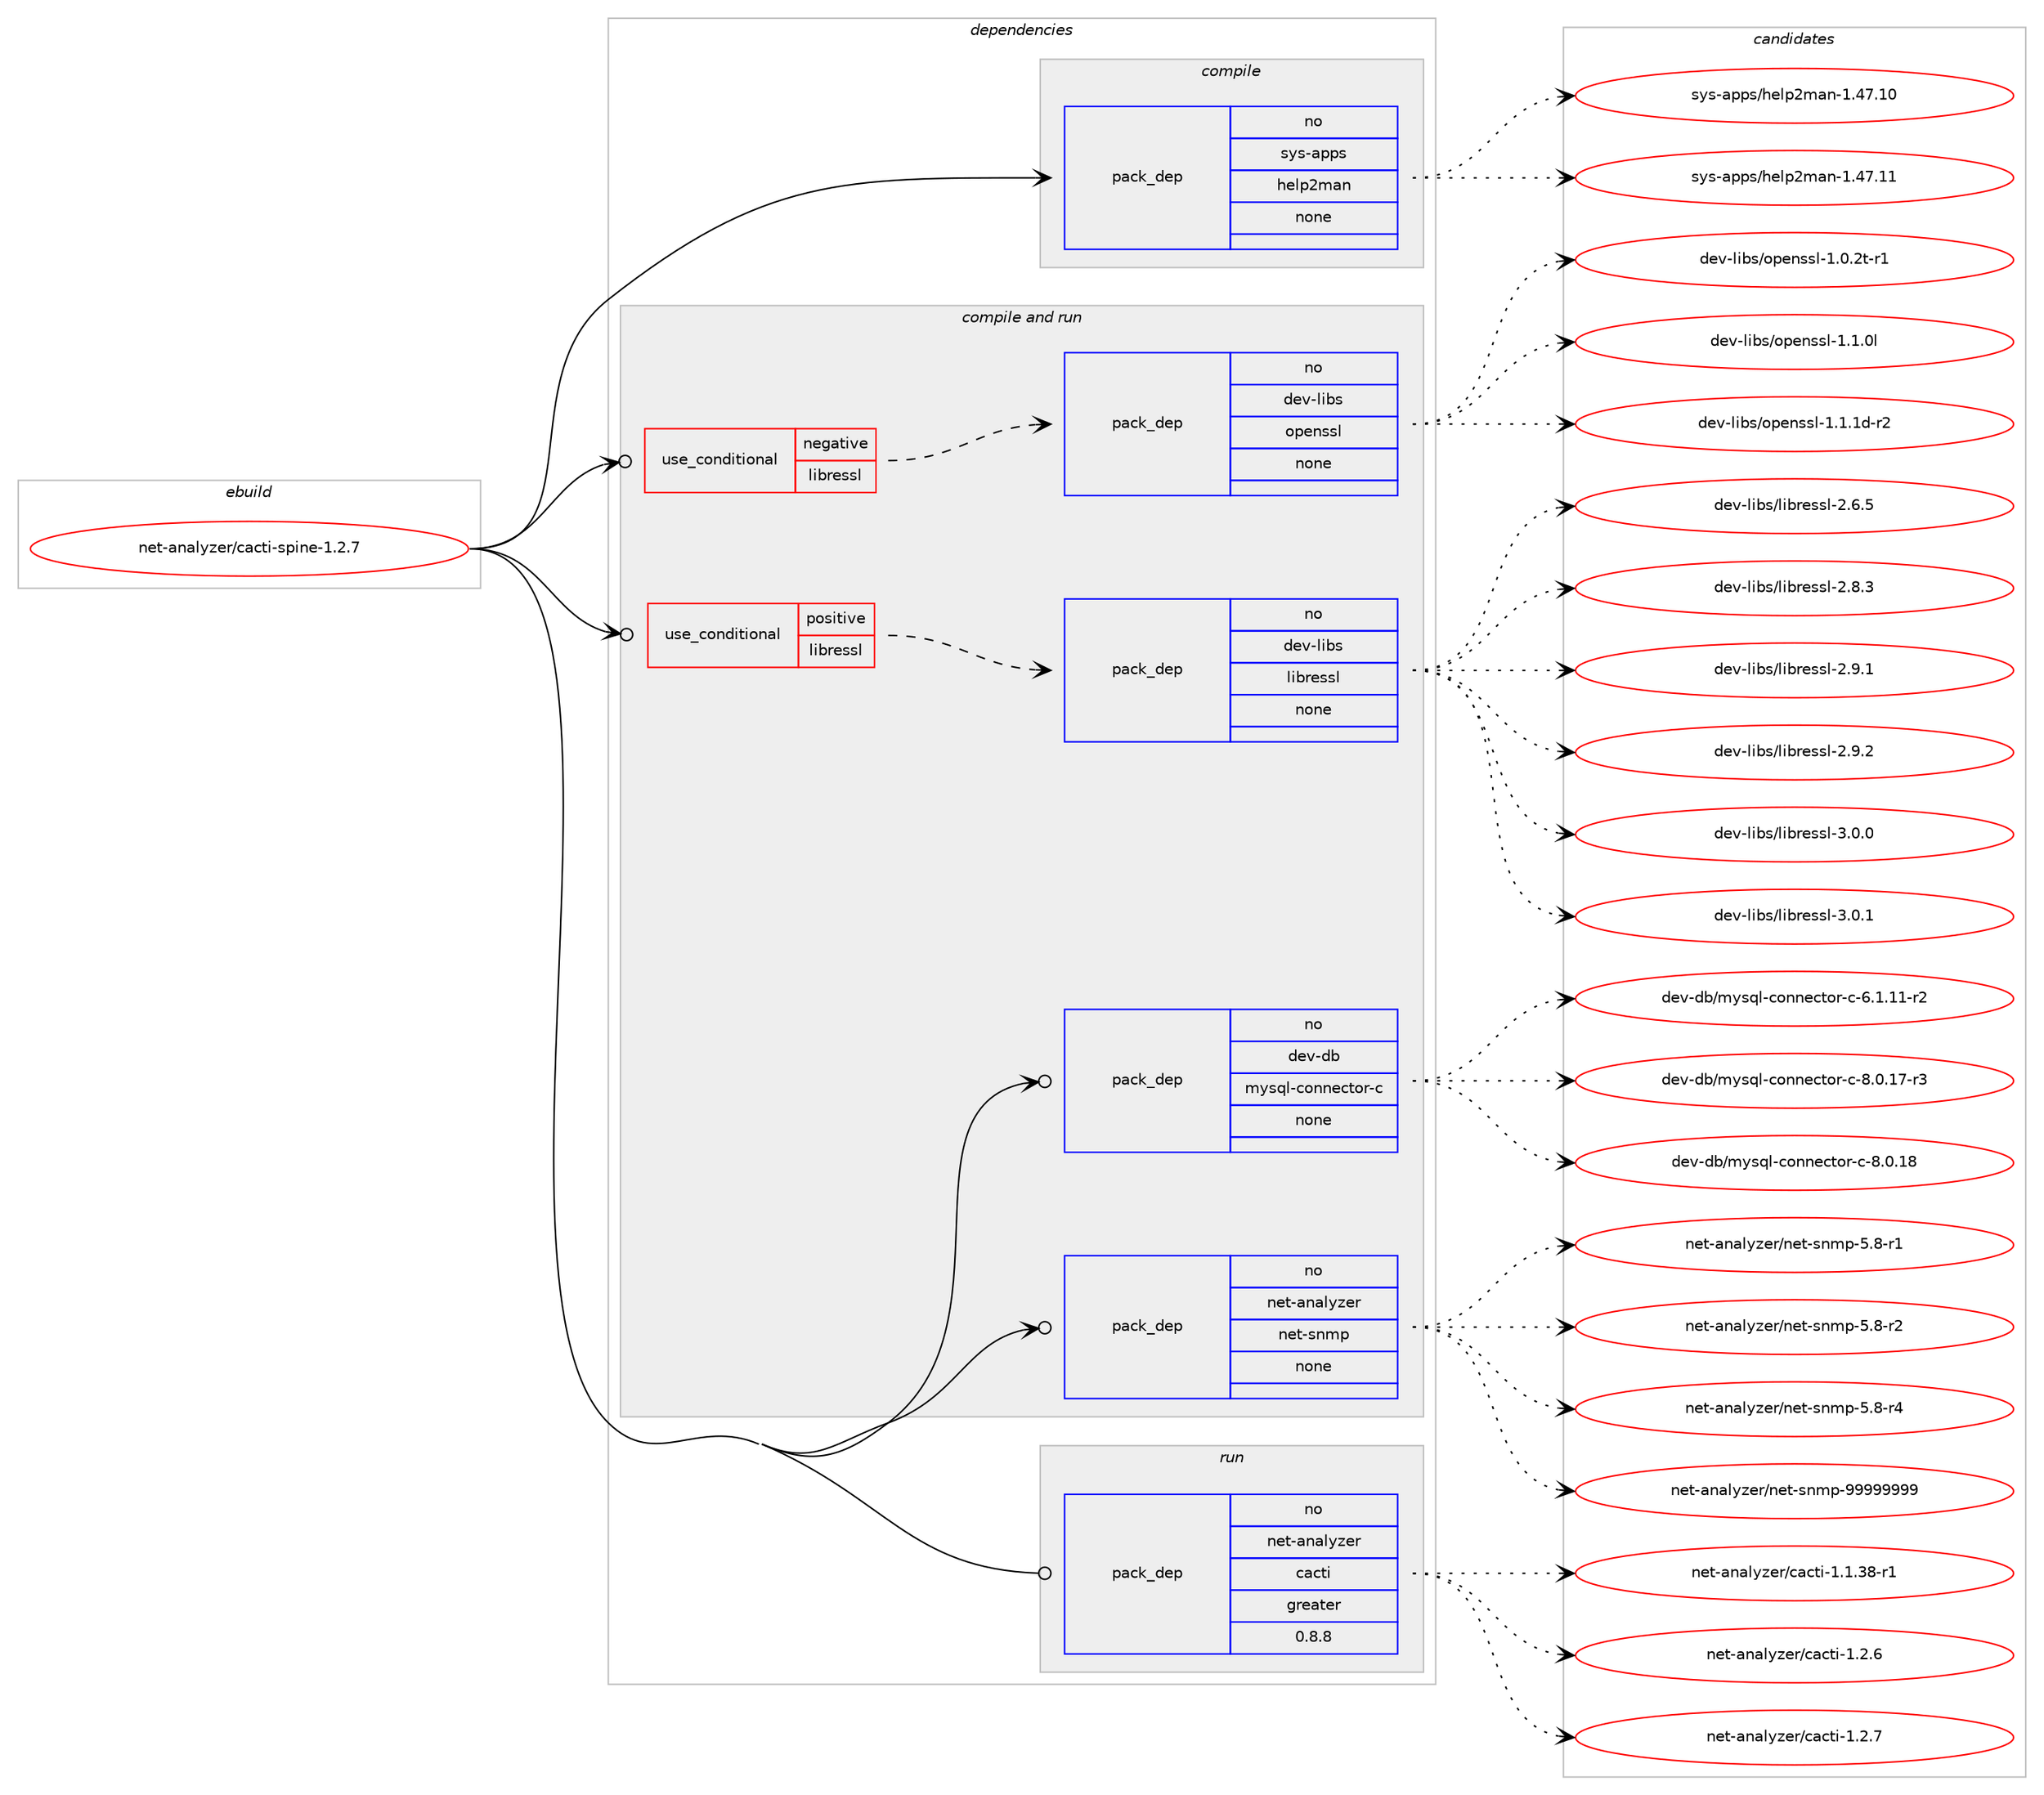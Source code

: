 digraph prolog {

# *************
# Graph options
# *************

newrank=true;
concentrate=true;
compound=true;
graph [rankdir=LR,fontname=Helvetica,fontsize=10,ranksep=1.5];#, ranksep=2.5, nodesep=0.2];
edge  [arrowhead=vee];
node  [fontname=Helvetica,fontsize=10];

# **********
# The ebuild
# **********

subgraph cluster_leftcol {
color=gray;
rank=same;
label=<<i>ebuild</i>>;
id [label="net-analyzer/cacti-spine-1.2.7", color=red, width=4, href="../net-analyzer/cacti-spine-1.2.7.svg"];
}

# ****************
# The dependencies
# ****************

subgraph cluster_midcol {
color=gray;
label=<<i>dependencies</i>>;
subgraph cluster_compile {
fillcolor="#eeeeee";
style=filled;
label=<<i>compile</i>>;
subgraph pack229 {
dependency239 [label=<<TABLE BORDER="0" CELLBORDER="1" CELLSPACING="0" CELLPADDING="4" WIDTH="220"><TR><TD ROWSPAN="6" CELLPADDING="30">pack_dep</TD></TR><TR><TD WIDTH="110">no</TD></TR><TR><TD>sys-apps</TD></TR><TR><TD>help2man</TD></TR><TR><TD>none</TD></TR><TR><TD></TD></TR></TABLE>>, shape=none, color=blue];
}
id:e -> dependency239:w [weight=20,style="solid",arrowhead="vee"];
}
subgraph cluster_compileandrun {
fillcolor="#eeeeee";
style=filled;
label=<<i>compile and run</i>>;
subgraph cond10 {
dependency240 [label=<<TABLE BORDER="0" CELLBORDER="1" CELLSPACING="0" CELLPADDING="4"><TR><TD ROWSPAN="3" CELLPADDING="10">use_conditional</TD></TR><TR><TD>negative</TD></TR><TR><TD>libressl</TD></TR></TABLE>>, shape=none, color=red];
subgraph pack230 {
dependency241 [label=<<TABLE BORDER="0" CELLBORDER="1" CELLSPACING="0" CELLPADDING="4" WIDTH="220"><TR><TD ROWSPAN="6" CELLPADDING="30">pack_dep</TD></TR><TR><TD WIDTH="110">no</TD></TR><TR><TD>dev-libs</TD></TR><TR><TD>openssl</TD></TR><TR><TD>none</TD></TR><TR><TD></TD></TR></TABLE>>, shape=none, color=blue];
}
dependency240:e -> dependency241:w [weight=20,style="dashed",arrowhead="vee"];
}
id:e -> dependency240:w [weight=20,style="solid",arrowhead="odotvee"];
subgraph cond11 {
dependency242 [label=<<TABLE BORDER="0" CELLBORDER="1" CELLSPACING="0" CELLPADDING="4"><TR><TD ROWSPAN="3" CELLPADDING="10">use_conditional</TD></TR><TR><TD>positive</TD></TR><TR><TD>libressl</TD></TR></TABLE>>, shape=none, color=red];
subgraph pack231 {
dependency243 [label=<<TABLE BORDER="0" CELLBORDER="1" CELLSPACING="0" CELLPADDING="4" WIDTH="220"><TR><TD ROWSPAN="6" CELLPADDING="30">pack_dep</TD></TR><TR><TD WIDTH="110">no</TD></TR><TR><TD>dev-libs</TD></TR><TR><TD>libressl</TD></TR><TR><TD>none</TD></TR><TR><TD></TD></TR></TABLE>>, shape=none, color=blue];
}
dependency242:e -> dependency243:w [weight=20,style="dashed",arrowhead="vee"];
}
id:e -> dependency242:w [weight=20,style="solid",arrowhead="odotvee"];
subgraph pack232 {
dependency244 [label=<<TABLE BORDER="0" CELLBORDER="1" CELLSPACING="0" CELLPADDING="4" WIDTH="220"><TR><TD ROWSPAN="6" CELLPADDING="30">pack_dep</TD></TR><TR><TD WIDTH="110">no</TD></TR><TR><TD>dev-db</TD></TR><TR><TD>mysql-connector-c</TD></TR><TR><TD>none</TD></TR><TR><TD></TD></TR></TABLE>>, shape=none, color=blue];
}
id:e -> dependency244:w [weight=20,style="solid",arrowhead="odotvee"];
subgraph pack233 {
dependency245 [label=<<TABLE BORDER="0" CELLBORDER="1" CELLSPACING="0" CELLPADDING="4" WIDTH="220"><TR><TD ROWSPAN="6" CELLPADDING="30">pack_dep</TD></TR><TR><TD WIDTH="110">no</TD></TR><TR><TD>net-analyzer</TD></TR><TR><TD>net-snmp</TD></TR><TR><TD>none</TD></TR><TR><TD></TD></TR></TABLE>>, shape=none, color=blue];
}
id:e -> dependency245:w [weight=20,style="solid",arrowhead="odotvee"];
}
subgraph cluster_run {
fillcolor="#eeeeee";
style=filled;
label=<<i>run</i>>;
subgraph pack234 {
dependency246 [label=<<TABLE BORDER="0" CELLBORDER="1" CELLSPACING="0" CELLPADDING="4" WIDTH="220"><TR><TD ROWSPAN="6" CELLPADDING="30">pack_dep</TD></TR><TR><TD WIDTH="110">no</TD></TR><TR><TD>net-analyzer</TD></TR><TR><TD>cacti</TD></TR><TR><TD>greater</TD></TR><TR><TD>0.8.8</TD></TR></TABLE>>, shape=none, color=blue];
}
id:e -> dependency246:w [weight=20,style="solid",arrowhead="odot"];
}
}

# **************
# The candidates
# **************

subgraph cluster_choices {
rank=same;
color=gray;
label=<<i>candidates</i>>;

subgraph choice229 {
color=black;
nodesep=1;
choice11512111545971121121154710410110811250109971104549465255464948 [label="sys-apps/help2man-1.47.10", color=red, width=4,href="../sys-apps/help2man-1.47.10.svg"];
choice11512111545971121121154710410110811250109971104549465255464949 [label="sys-apps/help2man-1.47.11", color=red, width=4,href="../sys-apps/help2man-1.47.11.svg"];
dependency239:e -> choice11512111545971121121154710410110811250109971104549465255464948:w [style=dotted,weight="100"];
dependency239:e -> choice11512111545971121121154710410110811250109971104549465255464949:w [style=dotted,weight="100"];
}
subgraph choice230 {
color=black;
nodesep=1;
choice1001011184510810598115471111121011101151151084549464846501164511449 [label="dev-libs/openssl-1.0.2t-r1", color=red, width=4,href="../dev-libs/openssl-1.0.2t-r1.svg"];
choice100101118451081059811547111112101110115115108454946494648108 [label="dev-libs/openssl-1.1.0l", color=red, width=4,href="../dev-libs/openssl-1.1.0l.svg"];
choice1001011184510810598115471111121011101151151084549464946491004511450 [label="dev-libs/openssl-1.1.1d-r2", color=red, width=4,href="../dev-libs/openssl-1.1.1d-r2.svg"];
dependency241:e -> choice1001011184510810598115471111121011101151151084549464846501164511449:w [style=dotted,weight="100"];
dependency241:e -> choice100101118451081059811547111112101110115115108454946494648108:w [style=dotted,weight="100"];
dependency241:e -> choice1001011184510810598115471111121011101151151084549464946491004511450:w [style=dotted,weight="100"];
}
subgraph choice231 {
color=black;
nodesep=1;
choice10010111845108105981154710810598114101115115108455046544653 [label="dev-libs/libressl-2.6.5", color=red, width=4,href="../dev-libs/libressl-2.6.5.svg"];
choice10010111845108105981154710810598114101115115108455046564651 [label="dev-libs/libressl-2.8.3", color=red, width=4,href="../dev-libs/libressl-2.8.3.svg"];
choice10010111845108105981154710810598114101115115108455046574649 [label="dev-libs/libressl-2.9.1", color=red, width=4,href="../dev-libs/libressl-2.9.1.svg"];
choice10010111845108105981154710810598114101115115108455046574650 [label="dev-libs/libressl-2.9.2", color=red, width=4,href="../dev-libs/libressl-2.9.2.svg"];
choice10010111845108105981154710810598114101115115108455146484648 [label="dev-libs/libressl-3.0.0", color=red, width=4,href="../dev-libs/libressl-3.0.0.svg"];
choice10010111845108105981154710810598114101115115108455146484649 [label="dev-libs/libressl-3.0.1", color=red, width=4,href="../dev-libs/libressl-3.0.1.svg"];
dependency243:e -> choice10010111845108105981154710810598114101115115108455046544653:w [style=dotted,weight="100"];
dependency243:e -> choice10010111845108105981154710810598114101115115108455046564651:w [style=dotted,weight="100"];
dependency243:e -> choice10010111845108105981154710810598114101115115108455046574649:w [style=dotted,weight="100"];
dependency243:e -> choice10010111845108105981154710810598114101115115108455046574650:w [style=dotted,weight="100"];
dependency243:e -> choice10010111845108105981154710810598114101115115108455146484648:w [style=dotted,weight="100"];
dependency243:e -> choice10010111845108105981154710810598114101115115108455146484649:w [style=dotted,weight="100"];
}
subgraph choice232 {
color=black;
nodesep=1;
choice1001011184510098471091211151131084599111110110101991161111144599455446494649494511450 [label="dev-db/mysql-connector-c-6.1.11-r2", color=red, width=4,href="../dev-db/mysql-connector-c-6.1.11-r2.svg"];
choice1001011184510098471091211151131084599111110110101991161111144599455646484649554511451 [label="dev-db/mysql-connector-c-8.0.17-r3", color=red, width=4,href="../dev-db/mysql-connector-c-8.0.17-r3.svg"];
choice100101118451009847109121115113108459911111011010199116111114459945564648464956 [label="dev-db/mysql-connector-c-8.0.18", color=red, width=4,href="../dev-db/mysql-connector-c-8.0.18.svg"];
dependency244:e -> choice1001011184510098471091211151131084599111110110101991161111144599455446494649494511450:w [style=dotted,weight="100"];
dependency244:e -> choice1001011184510098471091211151131084599111110110101991161111144599455646484649554511451:w [style=dotted,weight="100"];
dependency244:e -> choice100101118451009847109121115113108459911111011010199116111114459945564648464956:w [style=dotted,weight="100"];
}
subgraph choice233 {
color=black;
nodesep=1;
choice1101011164597110971081211221011144711010111645115110109112455346564511449 [label="net-analyzer/net-snmp-5.8-r1", color=red, width=4,href="../net-analyzer/net-snmp-5.8-r1.svg"];
choice1101011164597110971081211221011144711010111645115110109112455346564511450 [label="net-analyzer/net-snmp-5.8-r2", color=red, width=4,href="../net-analyzer/net-snmp-5.8-r2.svg"];
choice1101011164597110971081211221011144711010111645115110109112455346564511452 [label="net-analyzer/net-snmp-5.8-r4", color=red, width=4,href="../net-analyzer/net-snmp-5.8-r4.svg"];
choice1101011164597110971081211221011144711010111645115110109112455757575757575757 [label="net-analyzer/net-snmp-99999999", color=red, width=4,href="../net-analyzer/net-snmp-99999999.svg"];
dependency245:e -> choice1101011164597110971081211221011144711010111645115110109112455346564511449:w [style=dotted,weight="100"];
dependency245:e -> choice1101011164597110971081211221011144711010111645115110109112455346564511450:w [style=dotted,weight="100"];
dependency245:e -> choice1101011164597110971081211221011144711010111645115110109112455346564511452:w [style=dotted,weight="100"];
dependency245:e -> choice1101011164597110971081211221011144711010111645115110109112455757575757575757:w [style=dotted,weight="100"];
}
subgraph choice234 {
color=black;
nodesep=1;
choice11010111645971109710812112210111447999799116105454946494651564511449 [label="net-analyzer/cacti-1.1.38-r1", color=red, width=4,href="../net-analyzer/cacti-1.1.38-r1.svg"];
choice11010111645971109710812112210111447999799116105454946504654 [label="net-analyzer/cacti-1.2.6", color=red, width=4,href="../net-analyzer/cacti-1.2.6.svg"];
choice11010111645971109710812112210111447999799116105454946504655 [label="net-analyzer/cacti-1.2.7", color=red, width=4,href="../net-analyzer/cacti-1.2.7.svg"];
dependency246:e -> choice11010111645971109710812112210111447999799116105454946494651564511449:w [style=dotted,weight="100"];
dependency246:e -> choice11010111645971109710812112210111447999799116105454946504654:w [style=dotted,weight="100"];
dependency246:e -> choice11010111645971109710812112210111447999799116105454946504655:w [style=dotted,weight="100"];
}
}

}
